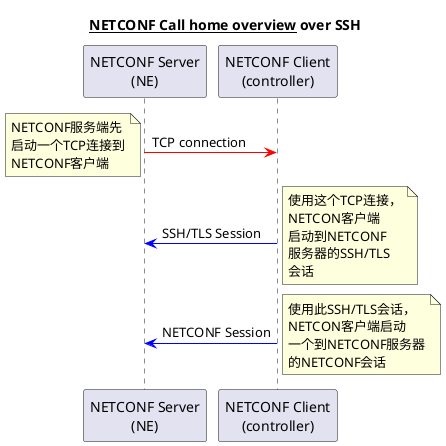 @startuml
title __NETCONF Call home overview__ over SSH

participant "NETCONF Server\n(NE)" as server
participant "NETCONF Client\n(controller)" as client

server -[#red]> client : TCP connection
note left: NETCONF服务端先\n启动一个TCP连接到\nNETCONF客户端
client -[#blue]> server : SSH/TLS Session
note right: 使用这个TCP连接，\nNETCON客户端\n启动到NETCONF\n服务器的SSH/TLS\n会话
client -[#blue]> server : NETCONF Session
note right: 使用此SSH/TLS会话，\nNETCON客户端启动\n一个到NETCONF服务器\n的NETCONF会话
@enduml
